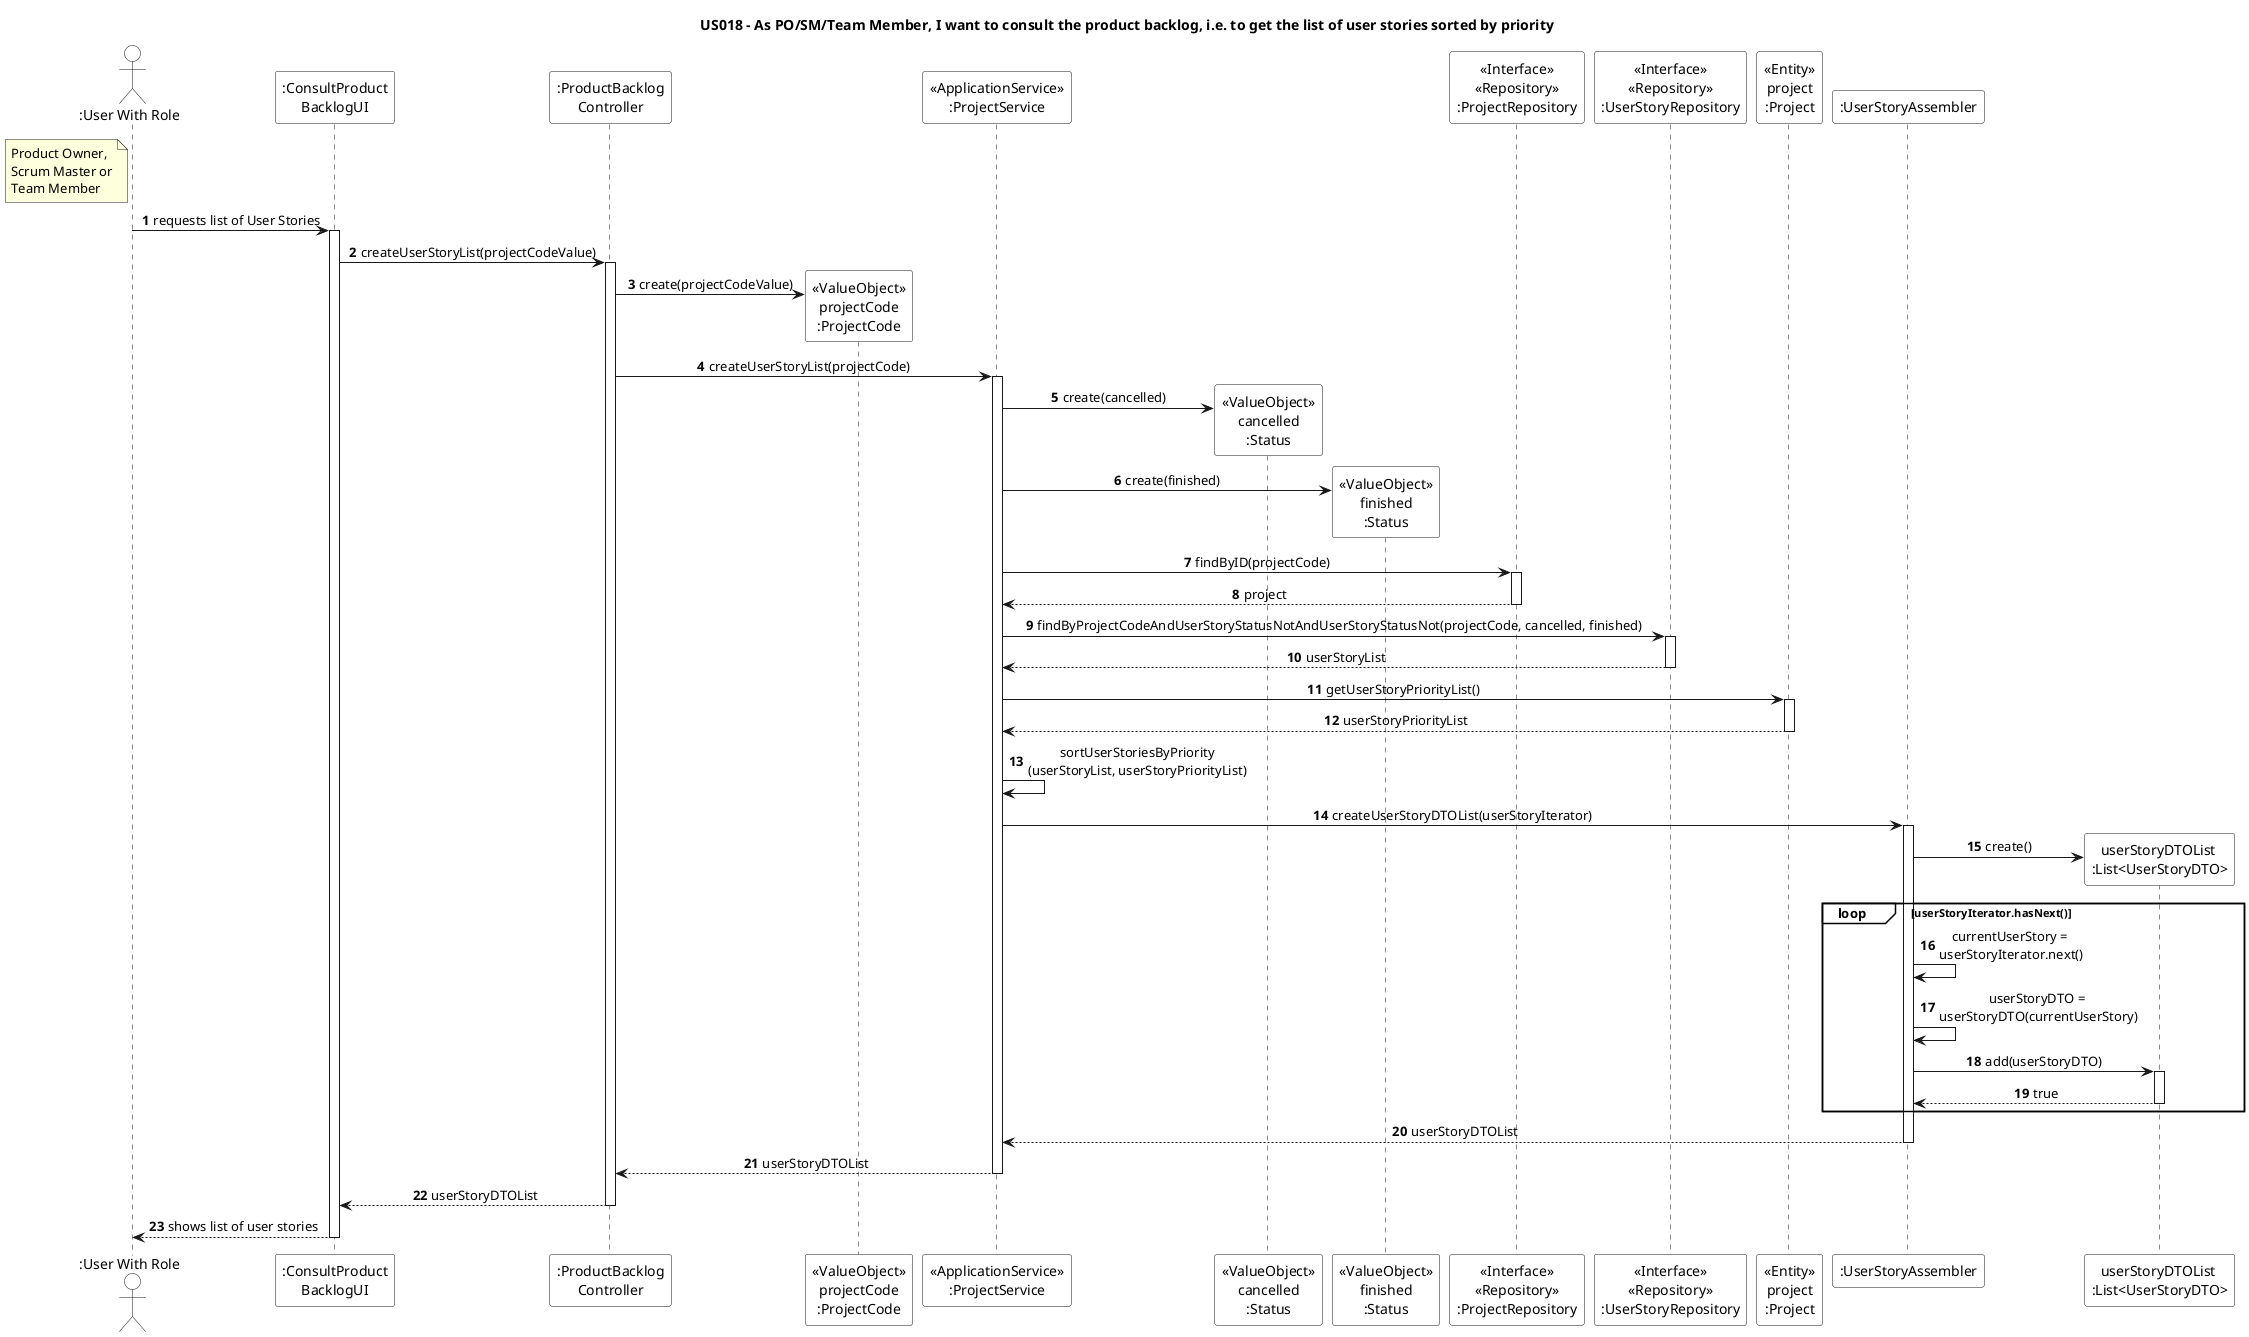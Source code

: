 @startuml

skinparam sequenceMessageAlign center
skinparam actorBackgroundColor white
skinparam participantBackgroundColor white
skinparam sequenceReferenceBackgroundColor white
skinparam sequenceReferenceHeaderBackgroundColor white
skinparam sequenceGroupBackgroundColor white

autonumber

title US018 - As PO/SM/Team Member, I want to consult the product backlog, i.e. to get the list of user stories sorted by priority

actor ":User With Role" as UserWithRole

note left of UserWithRole
Product Owner,
Scrum Master or
Team Member
end note

participant ":ConsultProduct\nBacklogUI" as UI
participant ":ProductBacklog\nController" as Controller
participant "<<ValueObject>>\nprojectCode\n:ProjectCode" as ProjectCode
participant "<<ApplicationService>>\n:ProjectService" as Service
participant "<<ValueObject>>\ncancelled\n:Status" as StatusCancelled
participant "<<ValueObject>>\nfinished\n:Status" as StatusFinished
participant "<<Interface>>\n<<Repository>>\n:ProjectRepository" as ProductBacklogRepository
participant "<<Interface>>\n<<Repository>>\n:UserStoryRepository" as Repository
participant "<<Entity>>\nproject\n:Project" as Project
participant ":UserStoryAssembler" as Assembler
participant "userStoryDTOList \n:List<UserStoryDTO>" as list

UserWithRole -> UI++ : requests list of User Stories

    UI -> Controller++: createUserStoryList(projectCodeValue)

        create ProjectCode
        Controller -> ProjectCode: create(projectCodeValue)

        Controller -> Service++: createUserStoryList(projectCode)

            create StatusCancelled
            Service -> StatusCancelled: create(cancelled)

            create StatusFinished
            Service -> StatusFinished: create(finished)

            Service -> ProductBacklogRepository++: findByID(projectCode)
            return project

            Service -> Repository++: findByProjectCodeAndUserStoryStatusNotAndUserStoryStatusNot(projectCode, cancelled, finished)
            return userStoryList

            Service -> Project++: getUserStoryPriorityList()
            return userStoryPriorityList

            Service -> Service: sortUserStoriesByPriority\n(userStoryList, userStoryPriorityList)

            Service -> Assembler++: createUserStoryDTOList(userStoryIterator)
            create list
            Assembler -> list: create()
                loop#white userStoryIterator.hasNext()
                Assembler -> Assembler: currentUserStory = \nuserStoryIterator.next()
                Assembler -> Assembler: userStoryDTO = \nuserStoryDTO(currentUserStory)
                Assembler -> list++: add(userStoryDTO)
                return true
            end

            return userStoryDTOList
        return userStoryDTOList
    return userStoryDTOList
return shows list of user stories

@enduml